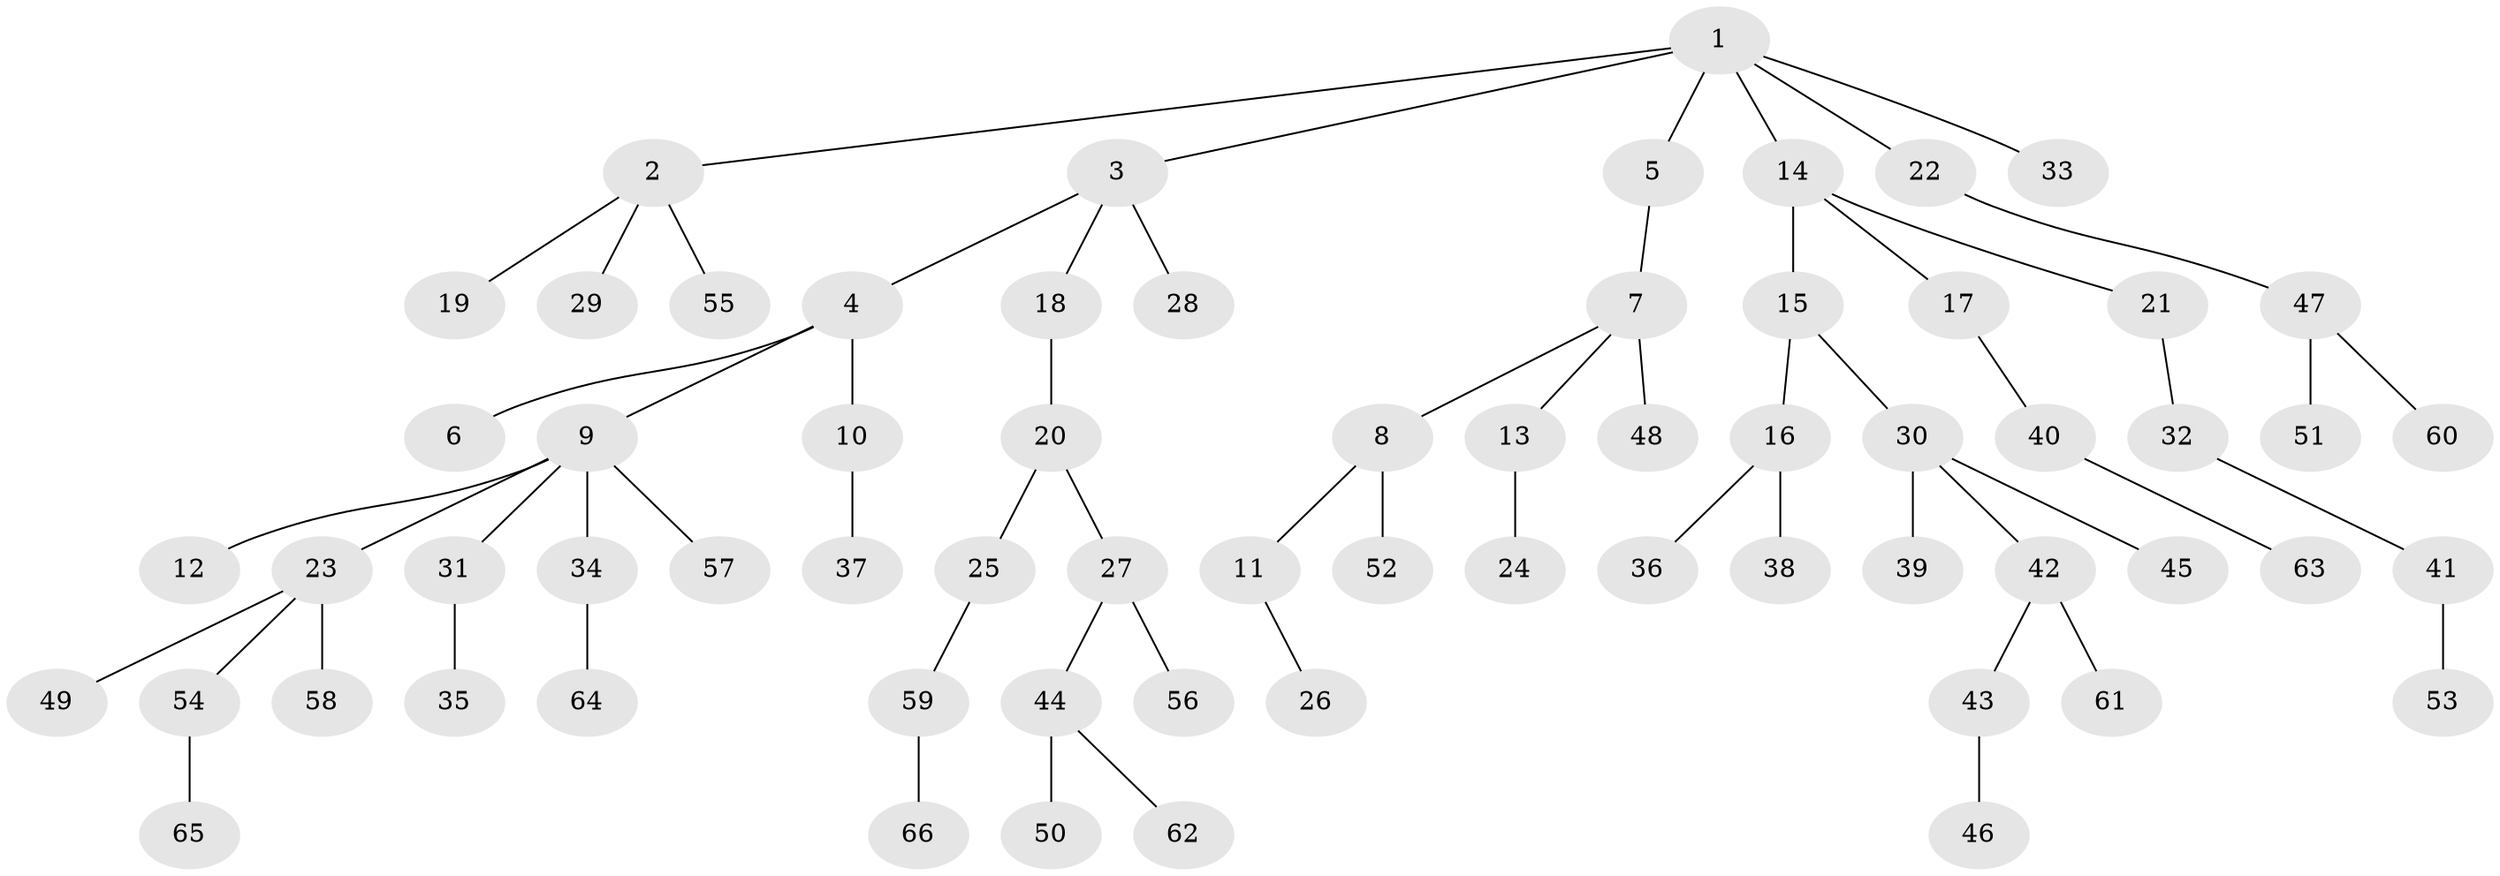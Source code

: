 // Generated by graph-tools (version 1.1) at 2025/15/03/09/25 04:15:35]
// undirected, 66 vertices, 65 edges
graph export_dot {
graph [start="1"]
  node [color=gray90,style=filled];
  1;
  2;
  3;
  4;
  5;
  6;
  7;
  8;
  9;
  10;
  11;
  12;
  13;
  14;
  15;
  16;
  17;
  18;
  19;
  20;
  21;
  22;
  23;
  24;
  25;
  26;
  27;
  28;
  29;
  30;
  31;
  32;
  33;
  34;
  35;
  36;
  37;
  38;
  39;
  40;
  41;
  42;
  43;
  44;
  45;
  46;
  47;
  48;
  49;
  50;
  51;
  52;
  53;
  54;
  55;
  56;
  57;
  58;
  59;
  60;
  61;
  62;
  63;
  64;
  65;
  66;
  1 -- 2;
  1 -- 3;
  1 -- 5;
  1 -- 14;
  1 -- 22;
  1 -- 33;
  2 -- 19;
  2 -- 29;
  2 -- 55;
  3 -- 4;
  3 -- 18;
  3 -- 28;
  4 -- 6;
  4 -- 9;
  4 -- 10;
  5 -- 7;
  7 -- 8;
  7 -- 13;
  7 -- 48;
  8 -- 11;
  8 -- 52;
  9 -- 12;
  9 -- 23;
  9 -- 31;
  9 -- 34;
  9 -- 57;
  10 -- 37;
  11 -- 26;
  13 -- 24;
  14 -- 15;
  14 -- 17;
  14 -- 21;
  15 -- 16;
  15 -- 30;
  16 -- 36;
  16 -- 38;
  17 -- 40;
  18 -- 20;
  20 -- 25;
  20 -- 27;
  21 -- 32;
  22 -- 47;
  23 -- 49;
  23 -- 54;
  23 -- 58;
  25 -- 59;
  27 -- 44;
  27 -- 56;
  30 -- 39;
  30 -- 42;
  30 -- 45;
  31 -- 35;
  32 -- 41;
  34 -- 64;
  40 -- 63;
  41 -- 53;
  42 -- 43;
  42 -- 61;
  43 -- 46;
  44 -- 50;
  44 -- 62;
  47 -- 51;
  47 -- 60;
  54 -- 65;
  59 -- 66;
}
